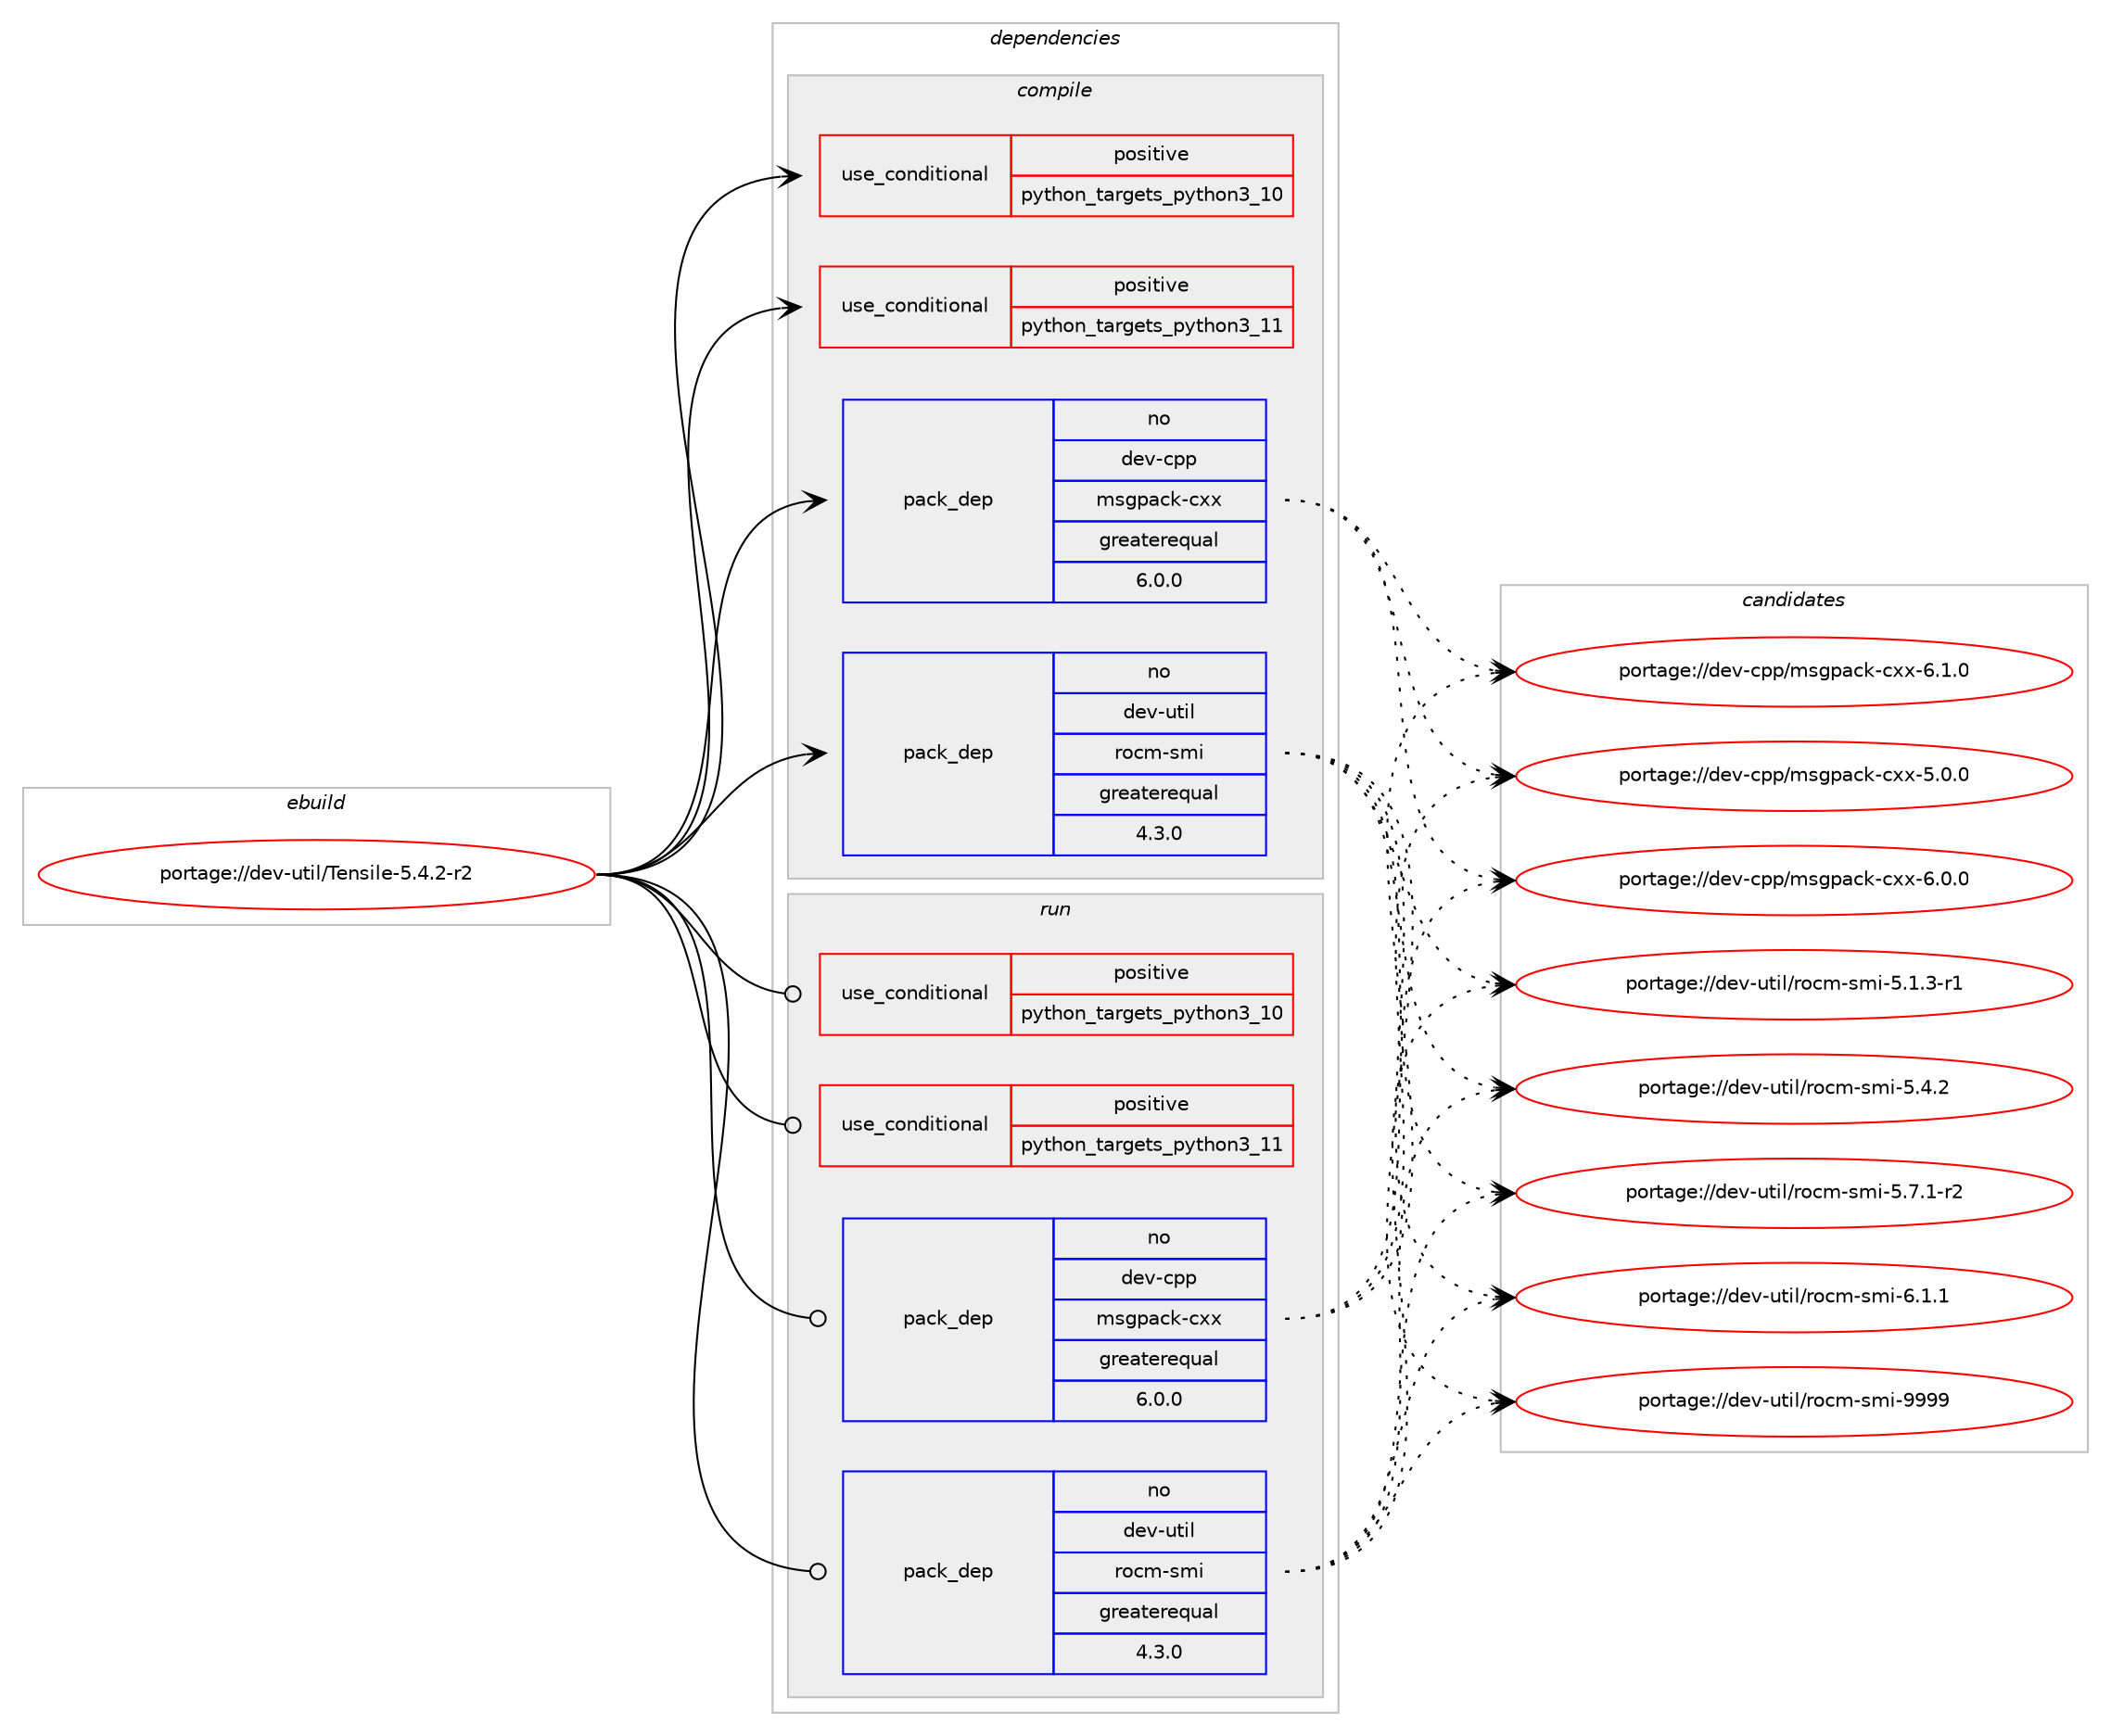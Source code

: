 digraph prolog {

# *************
# Graph options
# *************

newrank=true;
concentrate=true;
compound=true;
graph [rankdir=LR,fontname=Helvetica,fontsize=10,ranksep=1.5];#, ranksep=2.5, nodesep=0.2];
edge  [arrowhead=vee];
node  [fontname=Helvetica,fontsize=10];

# **********
# The ebuild
# **********

subgraph cluster_leftcol {
color=gray;
rank=same;
label=<<i>ebuild</i>>;
id [label="portage://dev-util/Tensile-5.4.2-r2", color=red, width=4, href="../dev-util/Tensile-5.4.2-r2.svg"];
}

# ****************
# The dependencies
# ****************

subgraph cluster_midcol {
color=gray;
label=<<i>dependencies</i>>;
subgraph cluster_compile {
fillcolor="#eeeeee";
style=filled;
label=<<i>compile</i>>;
subgraph cond57736 {
dependency107755 [label=<<TABLE BORDER="0" CELLBORDER="1" CELLSPACING="0" CELLPADDING="4"><TR><TD ROWSPAN="3" CELLPADDING="10">use_conditional</TD></TR><TR><TD>positive</TD></TR><TR><TD>python_targets_python3_10</TD></TR></TABLE>>, shape=none, color=red];
# *** BEGIN UNKNOWN DEPENDENCY TYPE (TODO) ***
# dependency107755 -> package_dependency(portage://dev-util/Tensile-5.4.2-r2,install,no,dev-lang,python,none,[,,],[slot(3.10)],[])
# *** END UNKNOWN DEPENDENCY TYPE (TODO) ***

}
id:e -> dependency107755:w [weight=20,style="solid",arrowhead="vee"];
subgraph cond57737 {
dependency107756 [label=<<TABLE BORDER="0" CELLBORDER="1" CELLSPACING="0" CELLPADDING="4"><TR><TD ROWSPAN="3" CELLPADDING="10">use_conditional</TD></TR><TR><TD>positive</TD></TR><TR><TD>python_targets_python3_11</TD></TR></TABLE>>, shape=none, color=red];
# *** BEGIN UNKNOWN DEPENDENCY TYPE (TODO) ***
# dependency107756 -> package_dependency(portage://dev-util/Tensile-5.4.2-r2,install,no,dev-lang,python,none,[,,],[slot(3.11)],[])
# *** END UNKNOWN DEPENDENCY TYPE (TODO) ***

}
id:e -> dependency107756:w [weight=20,style="solid",arrowhead="vee"];
subgraph pack48644 {
dependency107757 [label=<<TABLE BORDER="0" CELLBORDER="1" CELLSPACING="0" CELLPADDING="4" WIDTH="220"><TR><TD ROWSPAN="6" CELLPADDING="30">pack_dep</TD></TR><TR><TD WIDTH="110">no</TD></TR><TR><TD>dev-cpp</TD></TR><TR><TD>msgpack-cxx</TD></TR><TR><TD>greaterequal</TD></TR><TR><TD>6.0.0</TD></TR></TABLE>>, shape=none, color=blue];
}
id:e -> dependency107757:w [weight=20,style="solid",arrowhead="vee"];
# *** BEGIN UNKNOWN DEPENDENCY TYPE (TODO) ***
# id -> package_dependency(portage://dev-util/Tensile-5.4.2-r2,install,no,dev-python,msgpack,none,[,,],[],[use(optenable(python_targets_python3_10),negative),use(optenable(python_targets_python3_11),negative)])
# *** END UNKNOWN DEPENDENCY TYPE (TODO) ***

# *** BEGIN UNKNOWN DEPENDENCY TYPE (TODO) ***
# id -> package_dependency(portage://dev-util/Tensile-5.4.2-r2,install,no,dev-python,pyyaml,none,[,,],[],[use(optenable(python_targets_python3_10),negative),use(optenable(python_targets_python3_11),negative)])
# *** END UNKNOWN DEPENDENCY TYPE (TODO) ***

# *** BEGIN UNKNOWN DEPENDENCY TYPE (TODO) ***
# id -> package_dependency(portage://dev-util/Tensile-5.4.2-r2,install,no,dev-util,hip,none,[,,],[],[])
# *** END UNKNOWN DEPENDENCY TYPE (TODO) ***

subgraph pack48645 {
dependency107758 [label=<<TABLE BORDER="0" CELLBORDER="1" CELLSPACING="0" CELLPADDING="4" WIDTH="220"><TR><TD ROWSPAN="6" CELLPADDING="30">pack_dep</TD></TR><TR><TD WIDTH="110">no</TD></TR><TR><TD>dev-util</TD></TR><TR><TD>rocm-smi</TD></TR><TR><TD>greaterequal</TD></TR><TR><TD>4.3.0</TD></TR></TABLE>>, shape=none, color=blue];
}
id:e -> dependency107758:w [weight=20,style="solid",arrowhead="vee"];
# *** BEGIN UNKNOWN DEPENDENCY TYPE (TODO) ***
# id -> package_dependency(portage://dev-util/Tensile-5.4.2-r2,install,no,sys-devel,clang,none,[,,],[slot(15)],[])
# *** END UNKNOWN DEPENDENCY TYPE (TODO) ***

# *** BEGIN UNKNOWN DEPENDENCY TYPE (TODO) ***
# id -> package_dependency(portage://dev-util/Tensile-5.4.2-r2,install,strong,sys-devel,llvm,none,[,,],[slot(0)],[])
# *** END UNKNOWN DEPENDENCY TYPE (TODO) ***

}
subgraph cluster_compileandrun {
fillcolor="#eeeeee";
style=filled;
label=<<i>compile and run</i>>;
}
subgraph cluster_run {
fillcolor="#eeeeee";
style=filled;
label=<<i>run</i>>;
subgraph cond57738 {
dependency107759 [label=<<TABLE BORDER="0" CELLBORDER="1" CELLSPACING="0" CELLPADDING="4"><TR><TD ROWSPAN="3" CELLPADDING="10">use_conditional</TD></TR><TR><TD>positive</TD></TR><TR><TD>python_targets_python3_10</TD></TR></TABLE>>, shape=none, color=red];
# *** BEGIN UNKNOWN DEPENDENCY TYPE (TODO) ***
# dependency107759 -> package_dependency(portage://dev-util/Tensile-5.4.2-r2,run,no,dev-lang,python,none,[,,],[slot(3.10)],[])
# *** END UNKNOWN DEPENDENCY TYPE (TODO) ***

}
id:e -> dependency107759:w [weight=20,style="solid",arrowhead="odot"];
subgraph cond57739 {
dependency107760 [label=<<TABLE BORDER="0" CELLBORDER="1" CELLSPACING="0" CELLPADDING="4"><TR><TD ROWSPAN="3" CELLPADDING="10">use_conditional</TD></TR><TR><TD>positive</TD></TR><TR><TD>python_targets_python3_11</TD></TR></TABLE>>, shape=none, color=red];
# *** BEGIN UNKNOWN DEPENDENCY TYPE (TODO) ***
# dependency107760 -> package_dependency(portage://dev-util/Tensile-5.4.2-r2,run,no,dev-lang,python,none,[,,],[slot(3.11)],[])
# *** END UNKNOWN DEPENDENCY TYPE (TODO) ***

}
id:e -> dependency107760:w [weight=20,style="solid",arrowhead="odot"];
subgraph pack48646 {
dependency107761 [label=<<TABLE BORDER="0" CELLBORDER="1" CELLSPACING="0" CELLPADDING="4" WIDTH="220"><TR><TD ROWSPAN="6" CELLPADDING="30">pack_dep</TD></TR><TR><TD WIDTH="110">no</TD></TR><TR><TD>dev-cpp</TD></TR><TR><TD>msgpack-cxx</TD></TR><TR><TD>greaterequal</TD></TR><TR><TD>6.0.0</TD></TR></TABLE>>, shape=none, color=blue];
}
id:e -> dependency107761:w [weight=20,style="solid",arrowhead="odot"];
# *** BEGIN UNKNOWN DEPENDENCY TYPE (TODO) ***
# id -> package_dependency(portage://dev-util/Tensile-5.4.2-r2,run,no,dev-python,msgpack,none,[,,],[],[use(optenable(python_targets_python3_10),negative),use(optenable(python_targets_python3_11),negative)])
# *** END UNKNOWN DEPENDENCY TYPE (TODO) ***

# *** BEGIN UNKNOWN DEPENDENCY TYPE (TODO) ***
# id -> package_dependency(portage://dev-util/Tensile-5.4.2-r2,run,no,dev-python,pyyaml,none,[,,],[],[use(optenable(python_targets_python3_10),negative),use(optenable(python_targets_python3_11),negative)])
# *** END UNKNOWN DEPENDENCY TYPE (TODO) ***

# *** BEGIN UNKNOWN DEPENDENCY TYPE (TODO) ***
# id -> package_dependency(portage://dev-util/Tensile-5.4.2-r2,run,no,dev-util,hip,none,[,,],[],[])
# *** END UNKNOWN DEPENDENCY TYPE (TODO) ***

subgraph pack48647 {
dependency107762 [label=<<TABLE BORDER="0" CELLBORDER="1" CELLSPACING="0" CELLPADDING="4" WIDTH="220"><TR><TD ROWSPAN="6" CELLPADDING="30">pack_dep</TD></TR><TR><TD WIDTH="110">no</TD></TR><TR><TD>dev-util</TD></TR><TR><TD>rocm-smi</TD></TR><TR><TD>greaterequal</TD></TR><TR><TD>4.3.0</TD></TR></TABLE>>, shape=none, color=blue];
}
id:e -> dependency107762:w [weight=20,style="solid",arrowhead="odot"];
# *** BEGIN UNKNOWN DEPENDENCY TYPE (TODO) ***
# id -> package_dependency(portage://dev-util/Tensile-5.4.2-r2,run,no,sys-devel,clang,none,[,,],[slot(15)],[])
# *** END UNKNOWN DEPENDENCY TYPE (TODO) ***

}
}

# **************
# The candidates
# **************

subgraph cluster_choices {
rank=same;
color=gray;
label=<<i>candidates</i>>;

subgraph choice48644 {
color=black;
nodesep=1;
choice10010111845991121124710911510311297991074599120120455346484648 [label="portage://dev-cpp/msgpack-cxx-5.0.0", color=red, width=4,href="../dev-cpp/msgpack-cxx-5.0.0.svg"];
choice10010111845991121124710911510311297991074599120120455446484648 [label="portage://dev-cpp/msgpack-cxx-6.0.0", color=red, width=4,href="../dev-cpp/msgpack-cxx-6.0.0.svg"];
choice10010111845991121124710911510311297991074599120120455446494648 [label="portage://dev-cpp/msgpack-cxx-6.1.0", color=red, width=4,href="../dev-cpp/msgpack-cxx-6.1.0.svg"];
dependency107757:e -> choice10010111845991121124710911510311297991074599120120455346484648:w [style=dotted,weight="100"];
dependency107757:e -> choice10010111845991121124710911510311297991074599120120455446484648:w [style=dotted,weight="100"];
dependency107757:e -> choice10010111845991121124710911510311297991074599120120455446494648:w [style=dotted,weight="100"];
}
subgraph choice48645 {
color=black;
nodesep=1;
choice100101118451171161051084711411199109451151091054553464946514511449 [label="portage://dev-util/rocm-smi-5.1.3-r1", color=red, width=4,href="../dev-util/rocm-smi-5.1.3-r1.svg"];
choice10010111845117116105108471141119910945115109105455346524650 [label="portage://dev-util/rocm-smi-5.4.2", color=red, width=4,href="../dev-util/rocm-smi-5.4.2.svg"];
choice100101118451171161051084711411199109451151091054553465546494511450 [label="portage://dev-util/rocm-smi-5.7.1-r2", color=red, width=4,href="../dev-util/rocm-smi-5.7.1-r2.svg"];
choice10010111845117116105108471141119910945115109105455446494649 [label="portage://dev-util/rocm-smi-6.1.1", color=red, width=4,href="../dev-util/rocm-smi-6.1.1.svg"];
choice100101118451171161051084711411199109451151091054557575757 [label="portage://dev-util/rocm-smi-9999", color=red, width=4,href="../dev-util/rocm-smi-9999.svg"];
dependency107758:e -> choice100101118451171161051084711411199109451151091054553464946514511449:w [style=dotted,weight="100"];
dependency107758:e -> choice10010111845117116105108471141119910945115109105455346524650:w [style=dotted,weight="100"];
dependency107758:e -> choice100101118451171161051084711411199109451151091054553465546494511450:w [style=dotted,weight="100"];
dependency107758:e -> choice10010111845117116105108471141119910945115109105455446494649:w [style=dotted,weight="100"];
dependency107758:e -> choice100101118451171161051084711411199109451151091054557575757:w [style=dotted,weight="100"];
}
subgraph choice48646 {
color=black;
nodesep=1;
choice10010111845991121124710911510311297991074599120120455346484648 [label="portage://dev-cpp/msgpack-cxx-5.0.0", color=red, width=4,href="../dev-cpp/msgpack-cxx-5.0.0.svg"];
choice10010111845991121124710911510311297991074599120120455446484648 [label="portage://dev-cpp/msgpack-cxx-6.0.0", color=red, width=4,href="../dev-cpp/msgpack-cxx-6.0.0.svg"];
choice10010111845991121124710911510311297991074599120120455446494648 [label="portage://dev-cpp/msgpack-cxx-6.1.0", color=red, width=4,href="../dev-cpp/msgpack-cxx-6.1.0.svg"];
dependency107761:e -> choice10010111845991121124710911510311297991074599120120455346484648:w [style=dotted,weight="100"];
dependency107761:e -> choice10010111845991121124710911510311297991074599120120455446484648:w [style=dotted,weight="100"];
dependency107761:e -> choice10010111845991121124710911510311297991074599120120455446494648:w [style=dotted,weight="100"];
}
subgraph choice48647 {
color=black;
nodesep=1;
choice100101118451171161051084711411199109451151091054553464946514511449 [label="portage://dev-util/rocm-smi-5.1.3-r1", color=red, width=4,href="../dev-util/rocm-smi-5.1.3-r1.svg"];
choice10010111845117116105108471141119910945115109105455346524650 [label="portage://dev-util/rocm-smi-5.4.2", color=red, width=4,href="../dev-util/rocm-smi-5.4.2.svg"];
choice100101118451171161051084711411199109451151091054553465546494511450 [label="portage://dev-util/rocm-smi-5.7.1-r2", color=red, width=4,href="../dev-util/rocm-smi-5.7.1-r2.svg"];
choice10010111845117116105108471141119910945115109105455446494649 [label="portage://dev-util/rocm-smi-6.1.1", color=red, width=4,href="../dev-util/rocm-smi-6.1.1.svg"];
choice100101118451171161051084711411199109451151091054557575757 [label="portage://dev-util/rocm-smi-9999", color=red, width=4,href="../dev-util/rocm-smi-9999.svg"];
dependency107762:e -> choice100101118451171161051084711411199109451151091054553464946514511449:w [style=dotted,weight="100"];
dependency107762:e -> choice10010111845117116105108471141119910945115109105455346524650:w [style=dotted,weight="100"];
dependency107762:e -> choice100101118451171161051084711411199109451151091054553465546494511450:w [style=dotted,weight="100"];
dependency107762:e -> choice10010111845117116105108471141119910945115109105455446494649:w [style=dotted,weight="100"];
dependency107762:e -> choice100101118451171161051084711411199109451151091054557575757:w [style=dotted,weight="100"];
}
}

}
